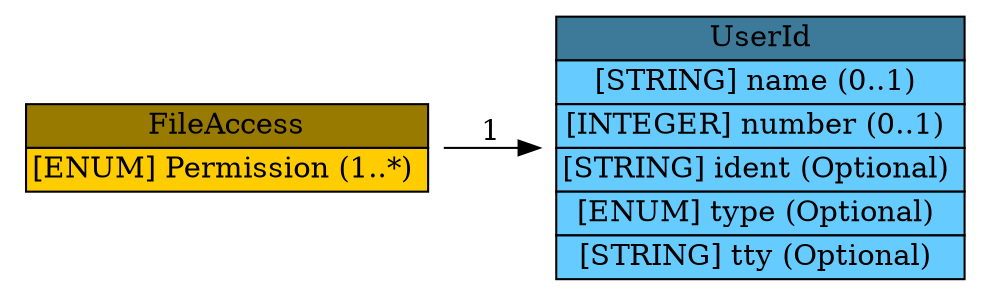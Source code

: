 digraph FileAccess {
	graph [rankdir=LR];
	node [label="\N"];
	graph [bb="0,0,452,128"];
	FileAccess [label=<<table BORDER="0" CELLBORDER="1" CELLSPACING="0"> <tr > <td BGCOLOR="#997a00" HREF="#" TITLE="The FileAccess class represents the access permissions on a file. The representation is intended to be useful across operating systems. ">FileAccess</td> </tr>" %<tr><td BGCOLOR="#FFCC00" HREF="#" TITLE="Level of access allowed.  The permitted values are shown below.  There is no default value.  (See also Section 10.)">[ENUM] Permission (1..*) </td></tr>%</table>>, shape=plaintext, pos="100,64", width="2.75", height="0.68056"];
	UserId [label=<<table BORDER="0" CELLBORDER="1" CELLSPACING="0"> <tr > <td BGCOLOR="#3d7a99" HREF="#" TITLE="The UserId class provides specific information about a user. More than one UserId can be used within the User class to indicate attempts to transition from one user to another, or to provide complete information about a user&#39;s (or process&#39;) privileges. ">UserId</td> </tr>" %<tr><td BGCOLOR="#66CCFF" HREF="#" TITLE="A user or group name.">[STRING] name (0..1) </td></tr>%<tr><td BGCOLOR="#66CCFF" HREF="#" TITLE="A user or group number.">[INTEGER] number (0..1) </td></tr>%<tr><td BGCOLOR="#66CCFF" HREF="#" TITLE="A unique identifier for the user id, see Section 3.2.9.">[STRING] ident (Optional) </td></tr>%<tr><td BGCOLOR="#66CCFF" HREF="#" TITLE="The type of user information represented.  The permitted values for this attribute are shown below.  The default value is &quot;original-user&quot;.  (See also Section 10.)">[ENUM] type (Optional) </td></tr>%<tr><td BGCOLOR="#66CCFF" HREF="#" TITLE="The tty the user is using.">[STRING] tty (Optional) </td></tr>%</table>>, shape=plaintext, pos="349,64", width="2.8611", height="1.7917"];
	FileAccess -> UserId [label=1, pos="e,245.88,64 199.84,64 211.68,64 223.83,64 235.84,64", lp="223,72.5"];
}
